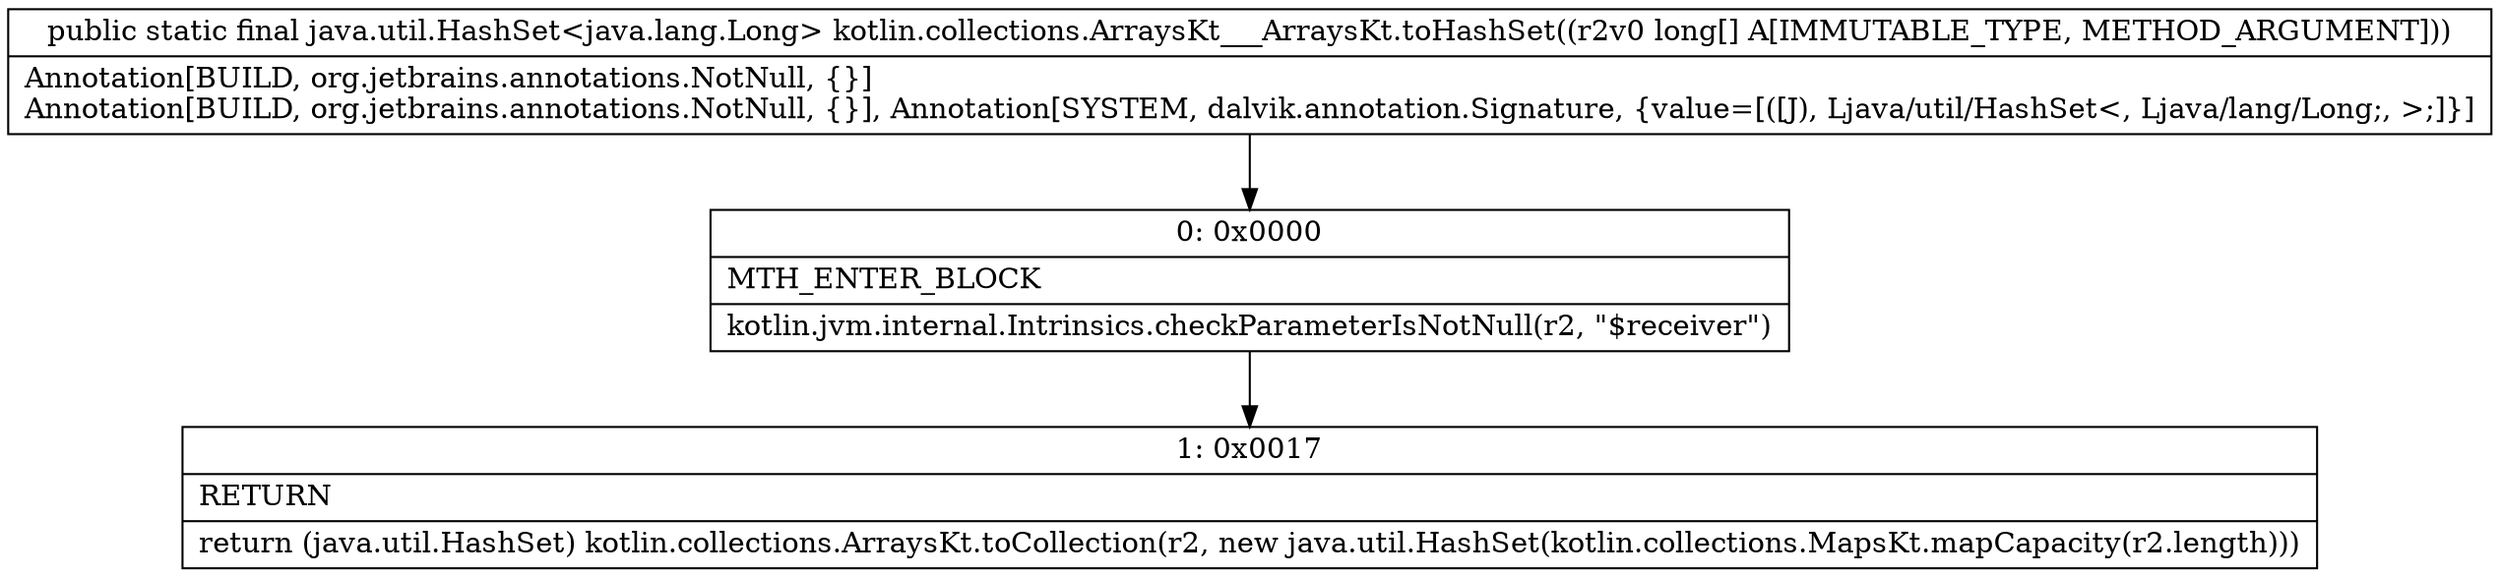 digraph "CFG forkotlin.collections.ArraysKt___ArraysKt.toHashSet([J)Ljava\/util\/HashSet;" {
Node_0 [shape=record,label="{0\:\ 0x0000|MTH_ENTER_BLOCK\l|kotlin.jvm.internal.Intrinsics.checkParameterIsNotNull(r2, \"$receiver\")\l}"];
Node_1 [shape=record,label="{1\:\ 0x0017|RETURN\l|return (java.util.HashSet) kotlin.collections.ArraysKt.toCollection(r2, new java.util.HashSet(kotlin.collections.MapsKt.mapCapacity(r2.length)))\l}"];
MethodNode[shape=record,label="{public static final java.util.HashSet\<java.lang.Long\> kotlin.collections.ArraysKt___ArraysKt.toHashSet((r2v0 long[] A[IMMUTABLE_TYPE, METHOD_ARGUMENT]))  | Annotation[BUILD, org.jetbrains.annotations.NotNull, \{\}]\lAnnotation[BUILD, org.jetbrains.annotations.NotNull, \{\}], Annotation[SYSTEM, dalvik.annotation.Signature, \{value=[([J), Ljava\/util\/HashSet\<, Ljava\/lang\/Long;, \>;]\}]\l}"];
MethodNode -> Node_0;
Node_0 -> Node_1;
}

